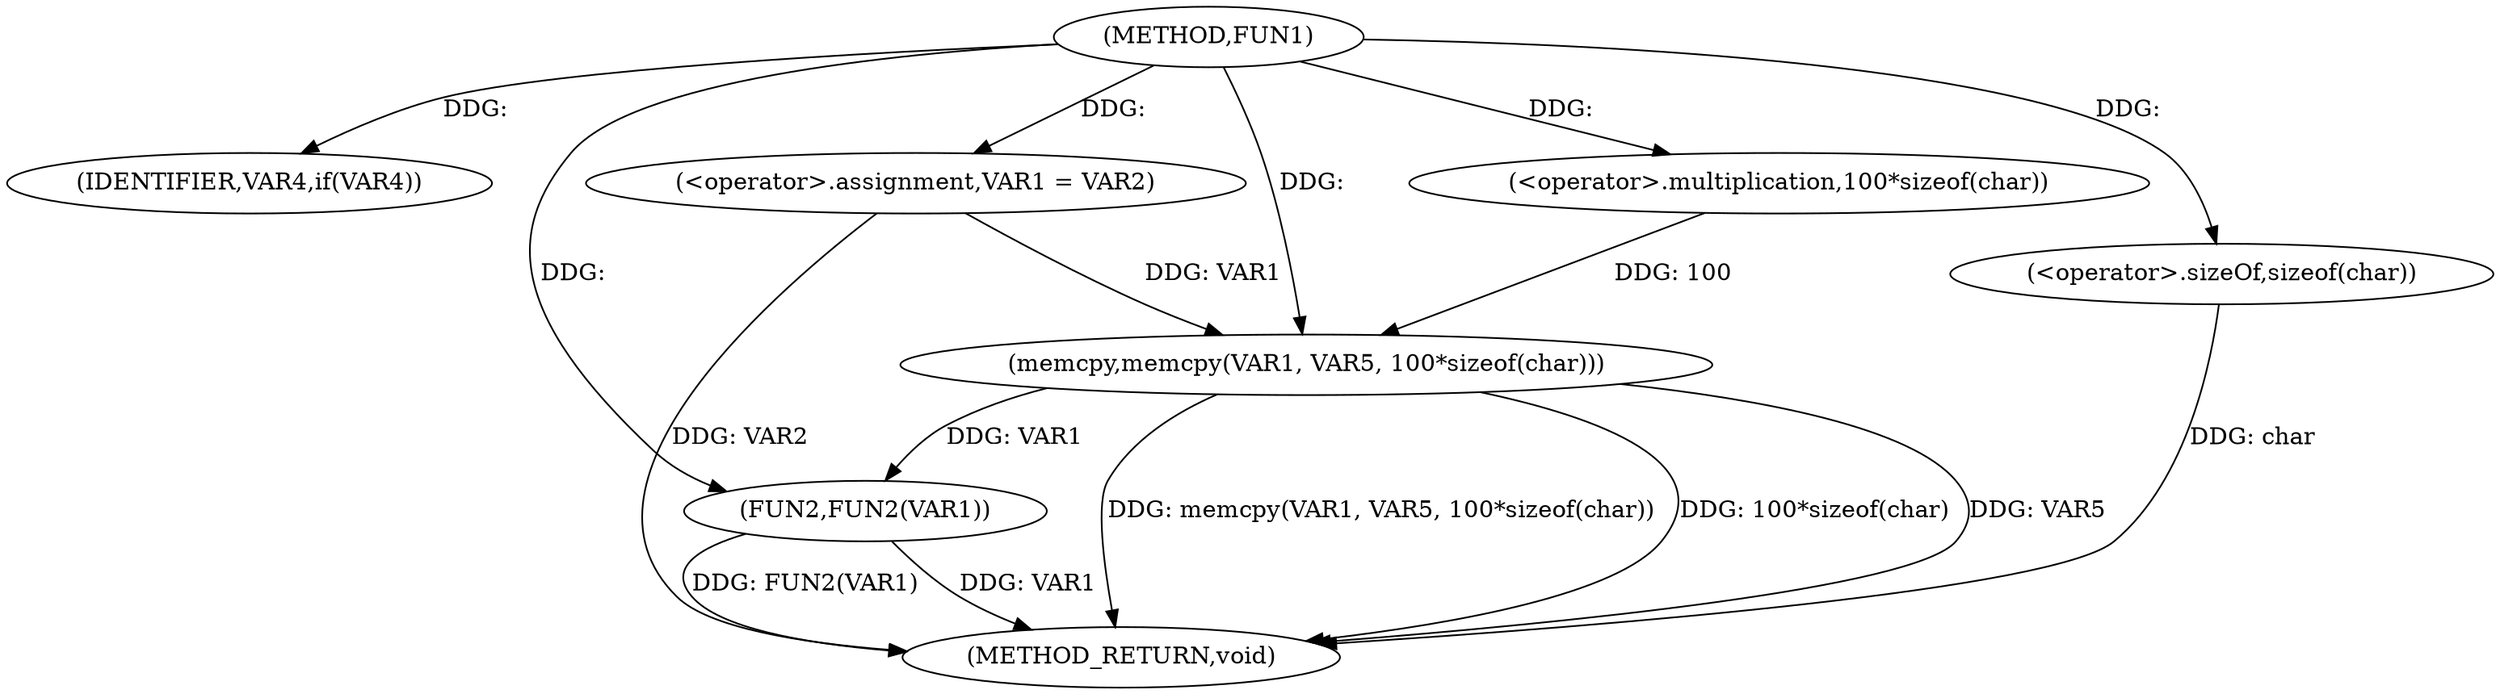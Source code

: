 digraph FUN1 {  
"1000100" [label = "(METHOD,FUN1)" ]
"1000122" [label = "(METHOD_RETURN,void)" ]
"1000106" [label = "(IDENTIFIER,VAR4,if(VAR4))" ]
"1000108" [label = "(<operator>.assignment,VAR1 = VAR2)" ]
"1000113" [label = "(memcpy,memcpy(VAR1, VAR5, 100*sizeof(char)))" ]
"1000116" [label = "(<operator>.multiplication,100*sizeof(char))" ]
"1000118" [label = "(<operator>.sizeOf,sizeof(char))" ]
"1000120" [label = "(FUN2,FUN2(VAR1))" ]
  "1000118" -> "1000122"  [ label = "DDG: char"] 
  "1000113" -> "1000122"  [ label = "DDG: 100*sizeof(char)"] 
  "1000113" -> "1000122"  [ label = "DDG: VAR5"] 
  "1000120" -> "1000122"  [ label = "DDG: VAR1"] 
  "1000113" -> "1000122"  [ label = "DDG: memcpy(VAR1, VAR5, 100*sizeof(char))"] 
  "1000108" -> "1000122"  [ label = "DDG: VAR2"] 
  "1000120" -> "1000122"  [ label = "DDG: FUN2(VAR1)"] 
  "1000100" -> "1000106"  [ label = "DDG: "] 
  "1000100" -> "1000108"  [ label = "DDG: "] 
  "1000108" -> "1000113"  [ label = "DDG: VAR1"] 
  "1000100" -> "1000113"  [ label = "DDG: "] 
  "1000116" -> "1000113"  [ label = "DDG: 100"] 
  "1000100" -> "1000116"  [ label = "DDG: "] 
  "1000100" -> "1000118"  [ label = "DDG: "] 
  "1000113" -> "1000120"  [ label = "DDG: VAR1"] 
  "1000100" -> "1000120"  [ label = "DDG: "] 
}
